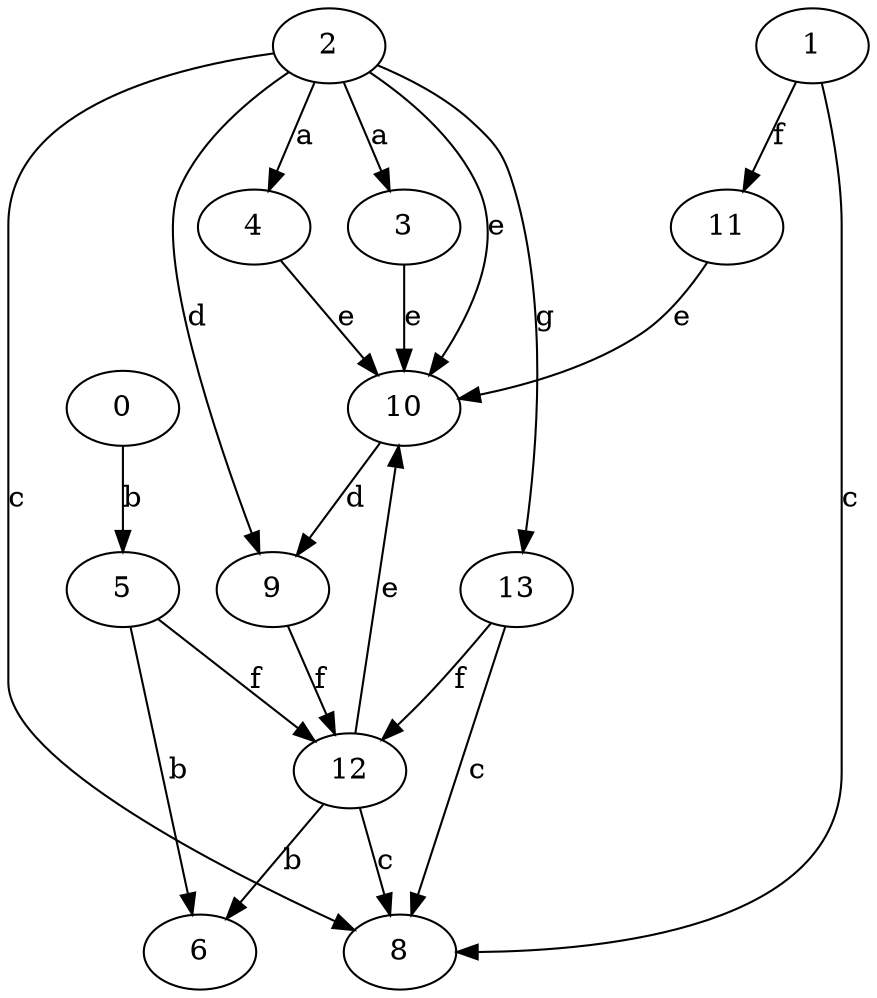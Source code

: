 strict digraph  {
2;
3;
4;
5;
6;
8;
0;
9;
1;
10;
11;
12;
13;
2 -> 3  [label=a];
2 -> 4  [label=a];
2 -> 8  [label=c];
2 -> 9  [label=d];
2 -> 10  [label=e];
2 -> 13  [label=g];
3 -> 10  [label=e];
4 -> 10  [label=e];
5 -> 6  [label=b];
5 -> 12  [label=f];
0 -> 5  [label=b];
9 -> 12  [label=f];
1 -> 8  [label=c];
1 -> 11  [label=f];
10 -> 9  [label=d];
11 -> 10  [label=e];
12 -> 6  [label=b];
12 -> 8  [label=c];
12 -> 10  [label=e];
13 -> 8  [label=c];
13 -> 12  [label=f];
}
